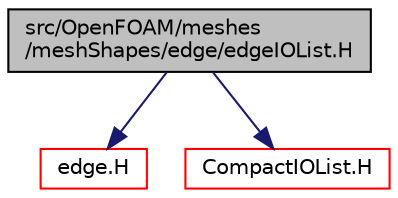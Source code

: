 digraph "src/OpenFOAM/meshes/meshShapes/edge/edgeIOList.H"
{
  bgcolor="transparent";
  edge [fontname="Helvetica",fontsize="10",labelfontname="Helvetica",labelfontsize="10"];
  node [fontname="Helvetica",fontsize="10",shape=record];
  Node1 [label="src/OpenFOAM/meshes\l/meshShapes/edge/edgeIOList.H",height=0.2,width=0.4,color="black", fillcolor="grey75", style="filled", fontcolor="black"];
  Node1 -> Node2 [color="midnightblue",fontsize="10",style="solid",fontname="Helvetica"];
  Node2 [label="edge.H",height=0.2,width=0.4,color="red",URL="$a08654.html"];
  Node1 -> Node3 [color="midnightblue",fontsize="10",style="solid",fontname="Helvetica"];
  Node3 [label="CompactIOList.H",height=0.2,width=0.4,color="red",URL="$a07882.html"];
}
